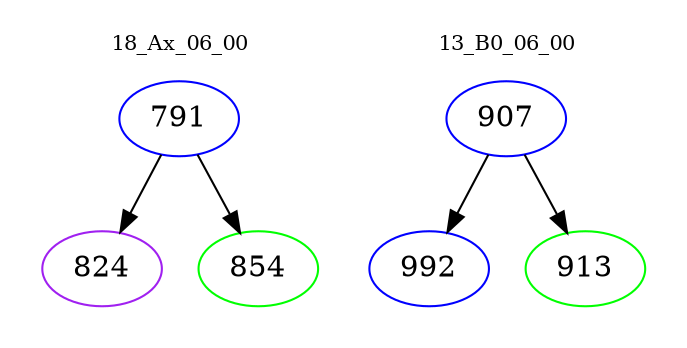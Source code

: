 digraph{
subgraph cluster_0 {
color = white
label = "18_Ax_06_00";
fontsize=10;
T0_791 [label="791", color="blue"]
T0_791 -> T0_824 [color="black"]
T0_824 [label="824", color="purple"]
T0_791 -> T0_854 [color="black"]
T0_854 [label="854", color="green"]
}
subgraph cluster_1 {
color = white
label = "13_B0_06_00";
fontsize=10;
T1_907 [label="907", color="blue"]
T1_907 -> T1_992 [color="black"]
T1_992 [label="992", color="blue"]
T1_907 -> T1_913 [color="black"]
T1_913 [label="913", color="green"]
}
}
